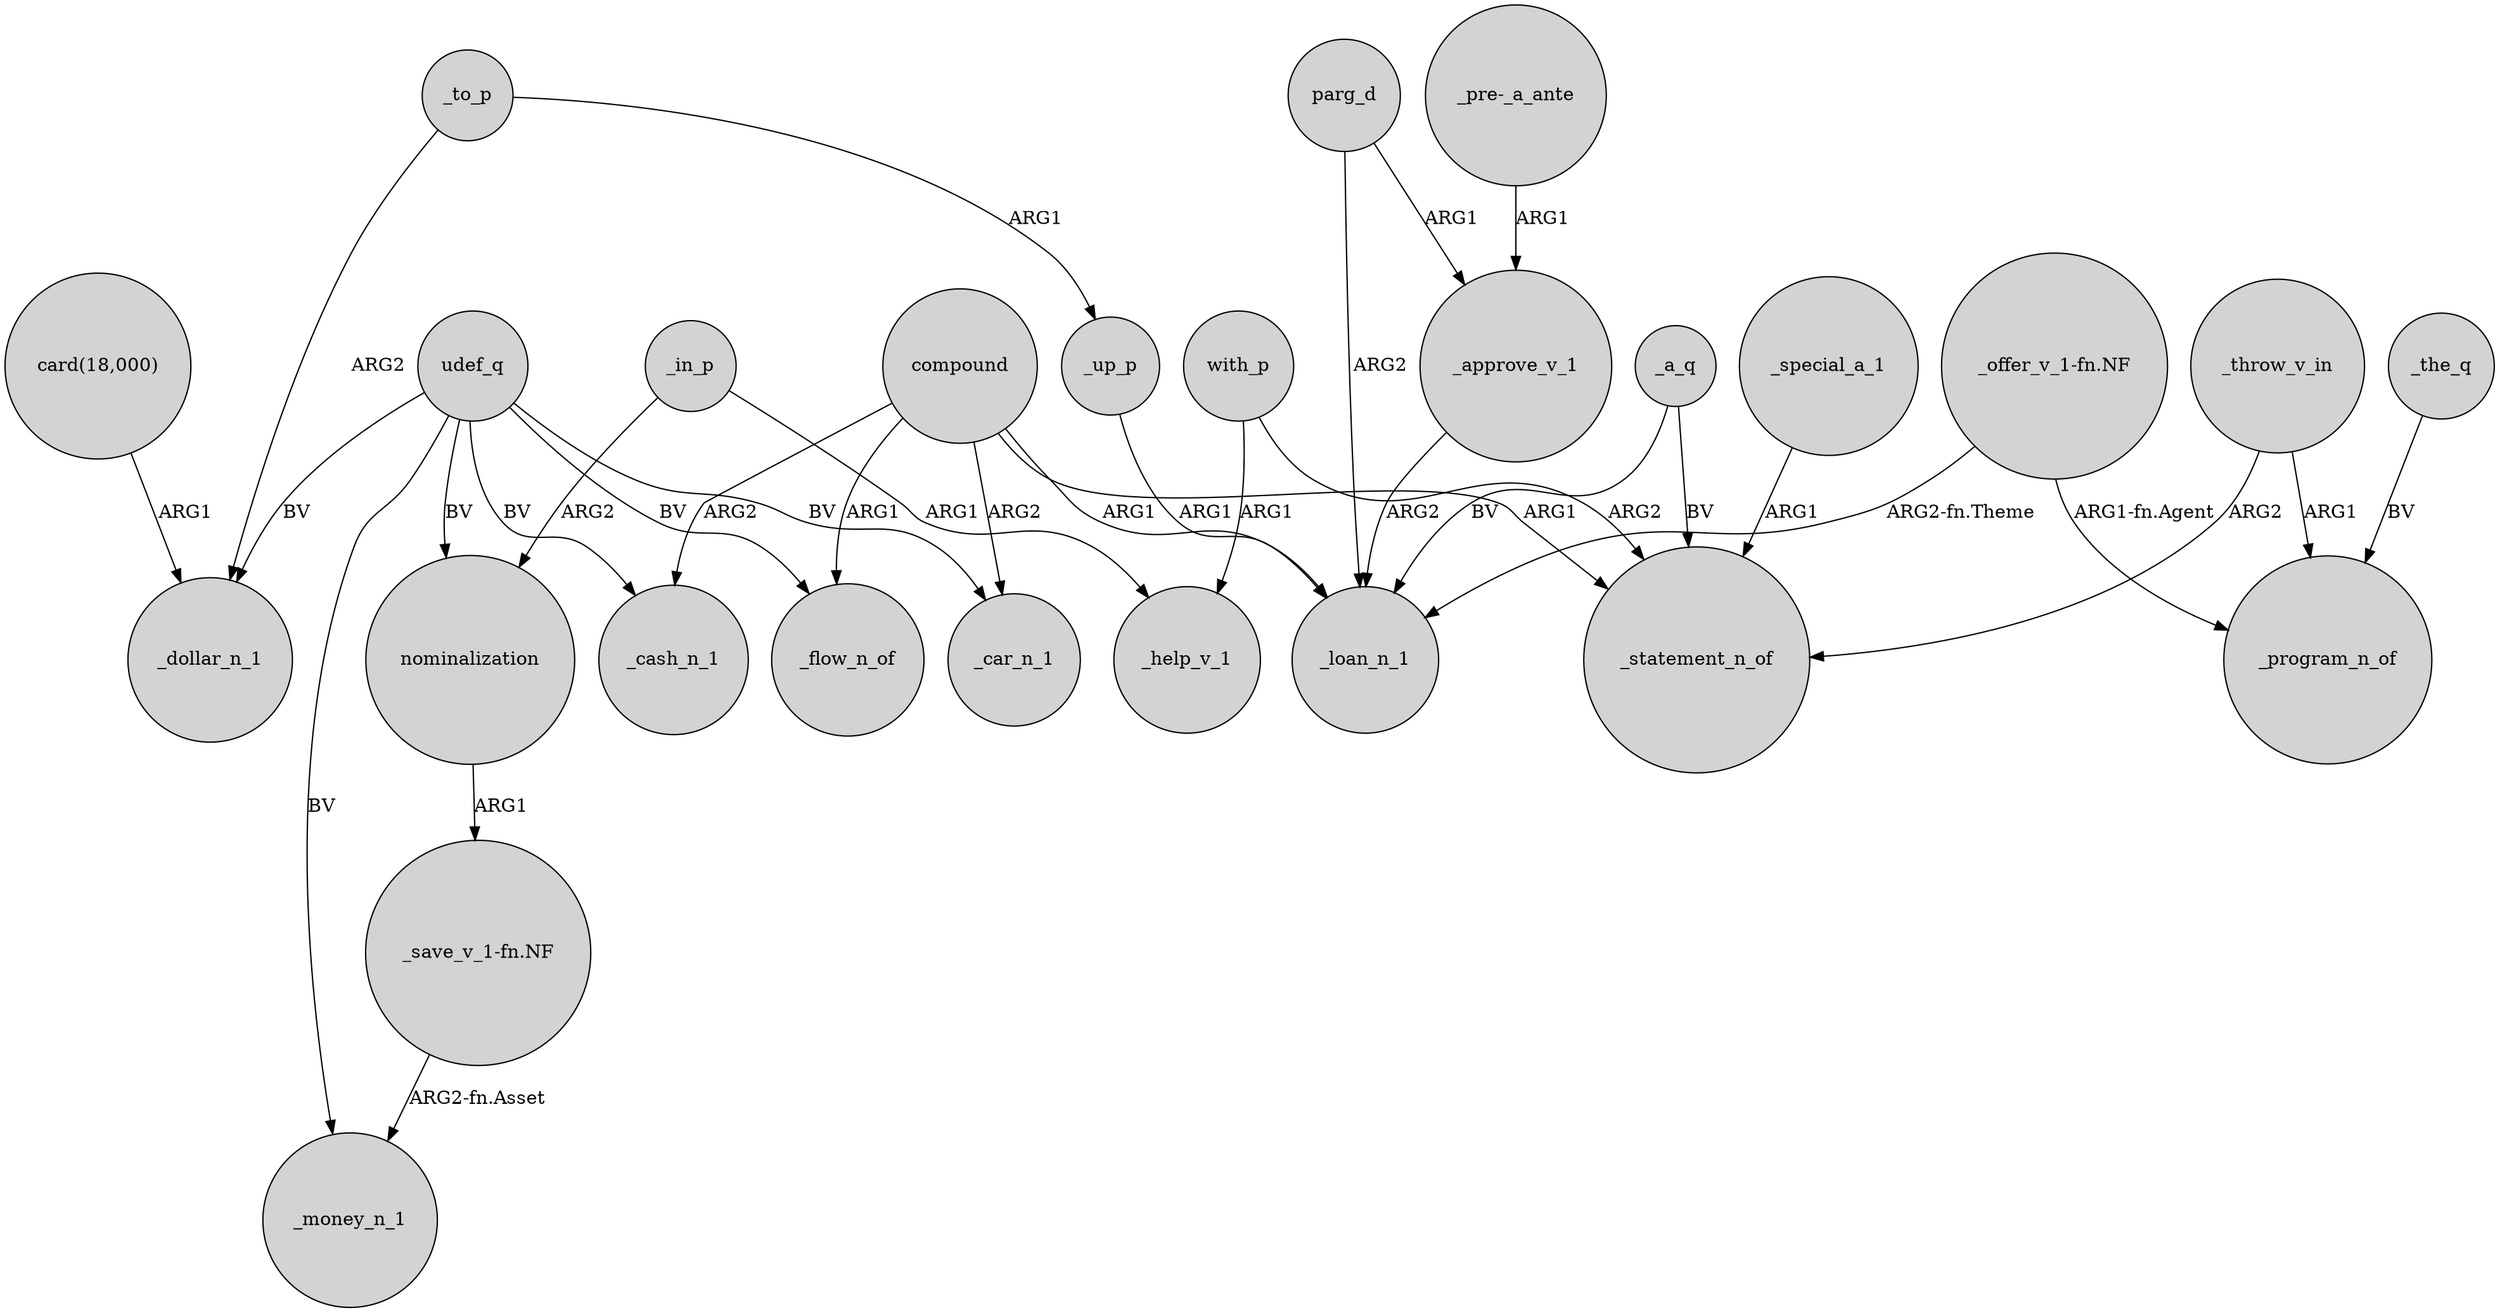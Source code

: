 digraph {
	node [shape=circle style=filled]
	_a_q -> _loan_n_1 [label=BV]
	parg_d -> _loan_n_1 [label=ARG2]
	_in_p -> _help_v_1 [label=ARG1]
	udef_q -> _money_n_1 [label=BV]
	_to_p -> _dollar_n_1 [label=ARG2]
	_up_p -> _loan_n_1 [label=ARG1]
	"_pre-_a_ante" -> _approve_v_1 [label=ARG1]
	"_save_v_1-fn.NF" -> _money_n_1 [label="ARG2-fn.Asset"]
	udef_q -> _cash_n_1 [label=BV]
	compound -> _flow_n_of [label=ARG1]
	with_p -> _help_v_1 [label=ARG1]
	_a_q -> _statement_n_of [label=BV]
	with_p -> _statement_n_of [label=ARG2]
	_approve_v_1 -> _loan_n_1 [label=ARG2]
	_throw_v_in -> _program_n_of [label=ARG1]
	parg_d -> _approve_v_1 [label=ARG1]
	_to_p -> _up_p [label=ARG1]
	"_offer_v_1-fn.NF" -> _program_n_of [label="ARG1-fn.Agent"]
	compound -> _statement_n_of [label=ARG1]
	_the_q -> _program_n_of [label=BV]
	"card(18,000)" -> _dollar_n_1 [label=ARG1]
	compound -> _loan_n_1 [label=ARG1]
	udef_q -> _flow_n_of [label=BV]
	_throw_v_in -> _statement_n_of [label=ARG2]
	udef_q -> nominalization [label=BV]
	udef_q -> _car_n_1 [label=BV]
	compound -> _cash_n_1 [label=ARG2]
	nominalization -> "_save_v_1-fn.NF" [label=ARG1]
	_special_a_1 -> _statement_n_of [label=ARG1]
	_in_p -> nominalization [label=ARG2]
	compound -> _car_n_1 [label=ARG2]
	"_offer_v_1-fn.NF" -> _loan_n_1 [label="ARG2-fn.Theme"]
	udef_q -> _dollar_n_1 [label=BV]
}
